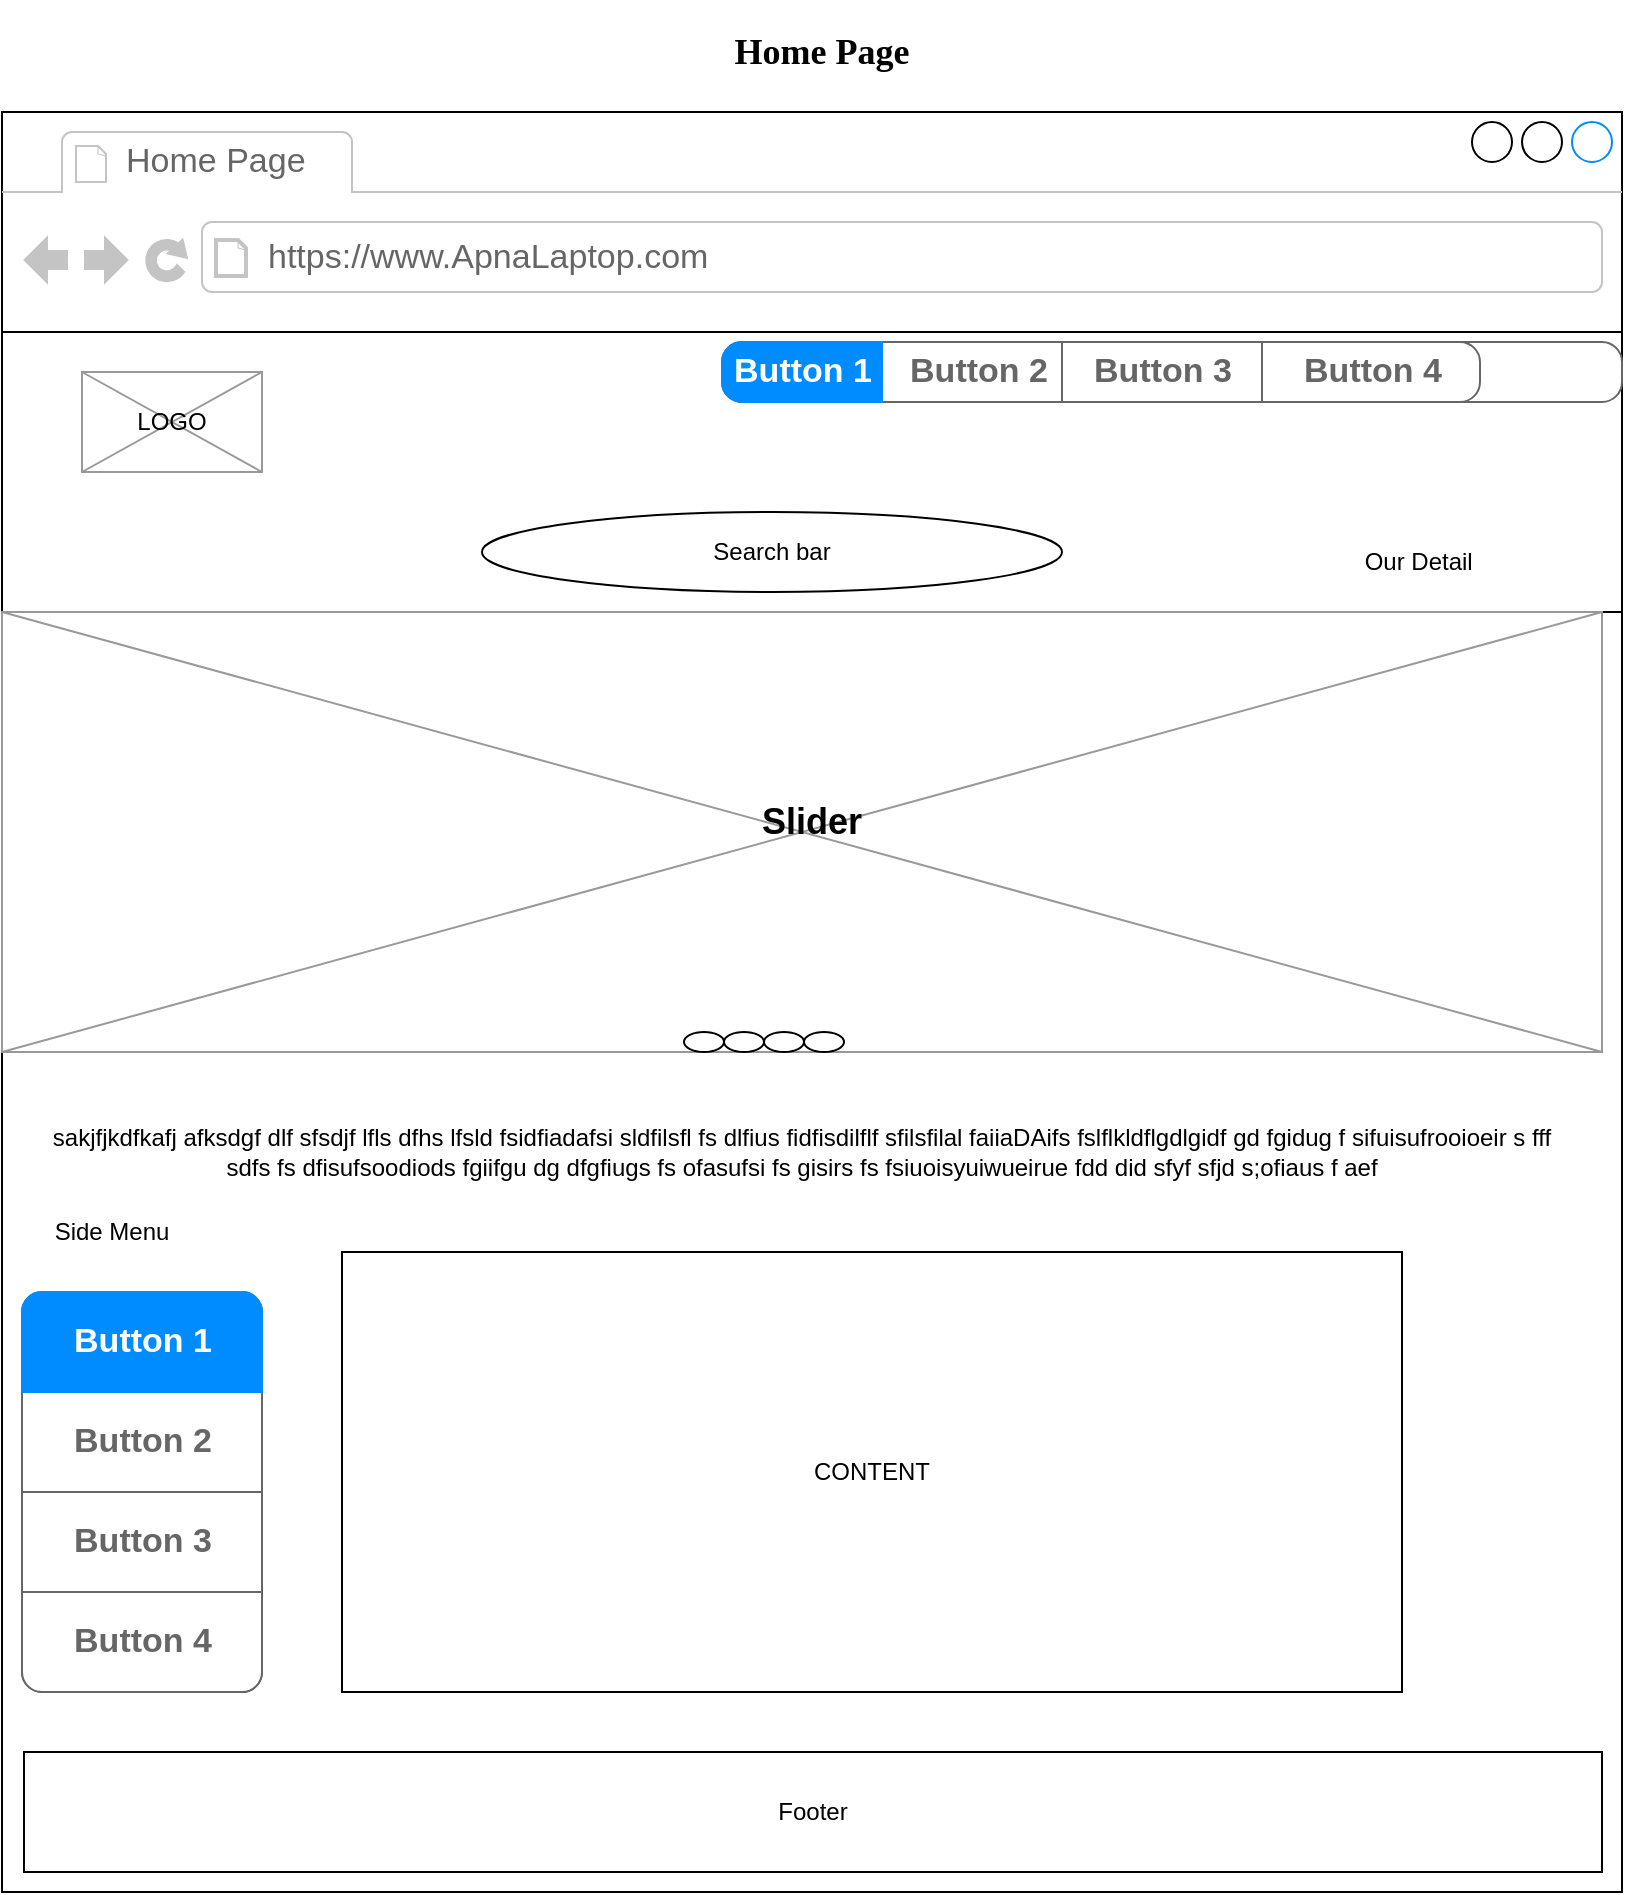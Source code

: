 <mxfile version="14.6.10" type="github">
  <diagram id="Tjrdr0jhj3cXSKKuBWBD" name="Page-1">
    <mxGraphModel dx="1102" dy="1751" grid="1" gridSize="10" guides="1" tooltips="1" connect="1" arrows="1" fold="1" page="1" pageScale="1" pageWidth="827" pageHeight="1169" math="0" shadow="0">
      <root>
        <mxCell id="0" />
        <mxCell id="1" parent="0" />
        <mxCell id="cs-V9gLxxgiUWUco0RRR-1" value="" style="strokeWidth=1;shadow=0;dashed=0;align=center;html=1;shape=mxgraph.mockup.containers.browserWindow;rSize=0;strokeColor2=#008cff;strokeColor3=#c4c4c4;mainText=,;recursiveResize=0;" parent="1" vertex="1">
          <mxGeometry y="-470" width="810" height="890" as="geometry" />
        </mxCell>
        <mxCell id="cs-V9gLxxgiUWUco0RRR-2" value="Home Page" style="strokeWidth=1;shadow=0;dashed=0;align=center;html=1;shape=mxgraph.mockup.containers.anchor;fontSize=17;fontColor=#666666;align=left;" parent="cs-V9gLxxgiUWUco0RRR-1" vertex="1">
          <mxGeometry x="60" y="12" width="110" height="26" as="geometry" />
        </mxCell>
        <mxCell id="cs-V9gLxxgiUWUco0RRR-3" value="https://www.ApnaLaptop.com" style="strokeWidth=1;shadow=0;dashed=0;align=center;html=1;shape=mxgraph.mockup.containers.anchor;rSize=0;fontSize=17;fontColor=#666666;align=left;" parent="cs-V9gLxxgiUWUco0RRR-1" vertex="1">
          <mxGeometry x="131" y="60" width="250" height="26" as="geometry" />
        </mxCell>
        <mxCell id="cs-V9gLxxgiUWUco0RRR-5" value="" style="verticalLabelPosition=bottom;verticalAlign=top;html=1;shape=mxgraph.basic.rect;fillColor2=none;strokeWidth=1;size=20;indent=5;fontFamily=Times New Roman;fontSize=18;" parent="cs-V9gLxxgiUWUco0RRR-1" vertex="1">
          <mxGeometry y="110" width="810" height="140" as="geometry" />
        </mxCell>
        <mxCell id="2hiEiYP1PGatypZEPOpi-6" value="" style="verticalLabelPosition=bottom;shadow=0;dashed=0;align=center;html=1;verticalAlign=top;strokeWidth=1;shape=mxgraph.mockup.graphics.simpleIcon;strokeColor=#999999;" parent="cs-V9gLxxgiUWUco0RRR-1" vertex="1">
          <mxGeometry x="40" y="130" width="90" height="50" as="geometry" />
        </mxCell>
        <mxCell id="2hiEiYP1PGatypZEPOpi-7" value="LOGO" style="text;html=1;strokeColor=none;fillColor=none;align=center;verticalAlign=middle;whiteSpace=wrap;rounded=0;" parent="cs-V9gLxxgiUWUco0RRR-1" vertex="1">
          <mxGeometry x="55" y="145" width="60" height="20" as="geometry" />
        </mxCell>
        <mxCell id="2hiEiYP1PGatypZEPOpi-8" value="" style="verticalLabelPosition=bottom;shadow=0;dashed=0;align=center;html=1;verticalAlign=top;strokeWidth=1;shape=mxgraph.mockup.graphics.simpleIcon;strokeColor=#999999;" parent="cs-V9gLxxgiUWUco0RRR-1" vertex="1">
          <mxGeometry y="250" width="800" height="220" as="geometry" />
        </mxCell>
        <mxCell id="2hiEiYP1PGatypZEPOpi-9" value="&lt;font style=&quot;font-size: 18px&quot;&gt;&lt;b&gt;Slider&lt;/b&gt;&lt;/font&gt;" style="text;html=1;strokeColor=none;fillColor=none;align=center;verticalAlign=middle;whiteSpace=wrap;rounded=0;" parent="cs-V9gLxxgiUWUco0RRR-1" vertex="1">
          <mxGeometry x="355" y="340" width="100" height="30" as="geometry" />
        </mxCell>
        <mxCell id="2hiEiYP1PGatypZEPOpi-13" value="" style="ellipse;whiteSpace=wrap;html=1;" parent="cs-V9gLxxgiUWUco0RRR-1" vertex="1">
          <mxGeometry x="401" y="460" width="20" height="10" as="geometry" />
        </mxCell>
        <mxCell id="2hiEiYP1PGatypZEPOpi-12" value="" style="ellipse;whiteSpace=wrap;html=1;" parent="cs-V9gLxxgiUWUco0RRR-1" vertex="1">
          <mxGeometry x="381" y="460" width="20" height="10" as="geometry" />
        </mxCell>
        <mxCell id="2hiEiYP1PGatypZEPOpi-11" value="" style="ellipse;whiteSpace=wrap;html=1;" parent="cs-V9gLxxgiUWUco0RRR-1" vertex="1">
          <mxGeometry x="361" y="460" width="20" height="10" as="geometry" />
        </mxCell>
        <mxCell id="2hiEiYP1PGatypZEPOpi-10" value="" style="ellipse;whiteSpace=wrap;html=1;" parent="cs-V9gLxxgiUWUco0RRR-1" vertex="1">
          <mxGeometry x="341" y="460" width="20" height="10" as="geometry" />
        </mxCell>
        <mxCell id="2hiEiYP1PGatypZEPOpi-14" style="edgeStyle=orthogonalEdgeStyle;rounded=0;orthogonalLoop=1;jettySize=auto;html=1;exitX=0.5;exitY=1;exitDx=0;exitDy=0;" parent="cs-V9gLxxgiUWUco0RRR-1" source="2hiEiYP1PGatypZEPOpi-10" target="2hiEiYP1PGatypZEPOpi-8" edge="1">
          <mxGeometry relative="1" as="geometry">
            <Array as="points">
              <mxPoint x="410" y="450" />
              <mxPoint x="410" y="450" />
            </Array>
          </mxGeometry>
        </mxCell>
        <mxCell id="2hiEiYP1PGatypZEPOpi-15" value="Search bar" style="ellipse;whiteSpace=wrap;html=1;" parent="cs-V9gLxxgiUWUco0RRR-1" vertex="1">
          <mxGeometry x="240" y="200" width="290" height="40" as="geometry" />
        </mxCell>
        <mxCell id="2hiEiYP1PGatypZEPOpi-16" value="Our Detail&amp;nbsp;" style="text;html=1;strokeColor=none;fillColor=none;align=center;verticalAlign=middle;whiteSpace=wrap;rounded=0;" parent="cs-V9gLxxgiUWUco0RRR-1" vertex="1">
          <mxGeometry x="620" y="210" width="180" height="30" as="geometry" />
        </mxCell>
        <mxCell id="2hiEiYP1PGatypZEPOpi-1" value="" style="strokeWidth=1;shadow=0;dashed=0;align=center;html=1;shape=mxgraph.mockup.rrect;rSize=10;fillColor=#ffffff;strokeColor=#666666;" parent="cs-V9gLxxgiUWUco0RRR-1" vertex="1">
          <mxGeometry x="360" y="115" width="450" height="30" as="geometry" />
        </mxCell>
        <mxCell id="2hiEiYP1PGatypZEPOpi-2" value="Button 2" style="strokeColor=inherit;fillColor=inherit;gradientColor=inherit;strokeWidth=1;shadow=0;dashed=0;align=center;html=1;shape=mxgraph.mockup.rrect;rSize=0;fontSize=17;fontColor=#666666;fontStyle=1;resizeHeight=1;" parent="2hiEiYP1PGatypZEPOpi-1" vertex="1">
          <mxGeometry width="95" height="30" relative="1" as="geometry">
            <mxPoint x="80" as="offset" />
          </mxGeometry>
        </mxCell>
        <mxCell id="2hiEiYP1PGatypZEPOpi-3" value="Button 3" style="strokeColor=inherit;fillColor=inherit;gradientColor=inherit;strokeWidth=1;shadow=0;dashed=0;align=center;html=1;shape=mxgraph.mockup.rrect;rSize=0;fontSize=17;fontColor=#666666;fontStyle=1;resizeHeight=1;" parent="2hiEiYP1PGatypZEPOpi-1" vertex="1">
          <mxGeometry width="100" height="30" relative="1" as="geometry">
            <mxPoint x="170" as="offset" />
          </mxGeometry>
        </mxCell>
        <mxCell id="2hiEiYP1PGatypZEPOpi-4" value="Button 4" style="strokeColor=inherit;fillColor=inherit;gradientColor=inherit;strokeWidth=1;shadow=0;dashed=0;align=center;html=1;shape=mxgraph.mockup.rightButton;rSize=10;fontSize=17;fontColor=#666666;fontStyle=1;resizeHeight=1;" parent="2hiEiYP1PGatypZEPOpi-1" vertex="1">
          <mxGeometry x="1" width="109" height="30" relative="1" as="geometry">
            <mxPoint x="-180" as="offset" />
          </mxGeometry>
        </mxCell>
        <mxCell id="2hiEiYP1PGatypZEPOpi-5" value="Button 1" style="strokeWidth=1;shadow=0;dashed=0;align=center;html=1;shape=mxgraph.mockup.leftButton;rSize=10;fontSize=17;fontColor=#ffffff;fontStyle=1;fillColor=#008cff;strokeColor=#008cff;resizeHeight=1;" parent="2hiEiYP1PGatypZEPOpi-1" vertex="1">
          <mxGeometry width="80" height="30" relative="1" as="geometry" />
        </mxCell>
        <mxCell id="2hiEiYP1PGatypZEPOpi-17" value="sakjfjkdfkafj afksdgf dlf sfsdjf lfls dfhs lfsld fsidfiadafsi sldfilsfl fs dlfius fidfisdilflf sfilsfilal faiiaDAifs fslflkldflgdlgidf gd fgidug f sifuisufrooioeir s fff sdfs fs dfisufsoodiods fgiifgu dg dfgfiugs fs ofasufsi fs gisirs fs fsiuoisyuiwueirue fdd did sfyf sfjd s;ofiaus f aef" style="text;html=1;strokeColor=none;fillColor=none;align=center;verticalAlign=middle;whiteSpace=wrap;rounded=0;" parent="cs-V9gLxxgiUWUco0RRR-1" vertex="1">
          <mxGeometry x="15" y="490" width="770" height="60" as="geometry" />
        </mxCell>
        <mxCell id="2hiEiYP1PGatypZEPOpi-18" value="CONTENT" style="rounded=0;whiteSpace=wrap;html=1;" parent="cs-V9gLxxgiUWUco0RRR-1" vertex="1">
          <mxGeometry x="170" y="570" width="530" height="220" as="geometry" />
        </mxCell>
        <mxCell id="2hiEiYP1PGatypZEPOpi-19" value="" style="strokeWidth=1;shadow=0;dashed=0;align=center;html=1;shape=mxgraph.mockup.rrect;rSize=10;strokeColor=#666666;" parent="cs-V9gLxxgiUWUco0RRR-1" vertex="1">
          <mxGeometry x="10" y="590" width="120" height="200" as="geometry" />
        </mxCell>
        <mxCell id="2hiEiYP1PGatypZEPOpi-20" value="Button 2" style="strokeColor=inherit;fillColor=inherit;gradientColor=inherit;strokeWidth=1;shadow=0;dashed=0;align=center;html=1;shape=mxgraph.mockup.rrect;rSize=0;fontSize=17;fontColor=#666666;fontStyle=1;resizeWidth=1;" parent="2hiEiYP1PGatypZEPOpi-19" vertex="1">
          <mxGeometry width="120" height="50" relative="1" as="geometry">
            <mxPoint y="50" as="offset" />
          </mxGeometry>
        </mxCell>
        <mxCell id="2hiEiYP1PGatypZEPOpi-21" value="Button 3" style="strokeColor=inherit;fillColor=inherit;gradientColor=inherit;strokeWidth=1;shadow=0;dashed=0;align=center;html=1;shape=mxgraph.mockup.rrect;rSize=0;fontSize=17;fontColor=#666666;fontStyle=1;resizeWidth=1;" parent="2hiEiYP1PGatypZEPOpi-19" vertex="1">
          <mxGeometry width="120" height="50" relative="1" as="geometry">
            <mxPoint y="100" as="offset" />
          </mxGeometry>
        </mxCell>
        <mxCell id="2hiEiYP1PGatypZEPOpi-22" value="Button 4" style="strokeColor=inherit;fillColor=inherit;gradientColor=inherit;strokeWidth=1;shadow=0;dashed=0;align=center;html=1;shape=mxgraph.mockup.bottomButton;rSize=10;fontSize=17;fontColor=#666666;fontStyle=1;resizeWidth=1;" parent="2hiEiYP1PGatypZEPOpi-19" vertex="1">
          <mxGeometry y="1" width="120" height="50" relative="1" as="geometry">
            <mxPoint y="-50" as="offset" />
          </mxGeometry>
        </mxCell>
        <mxCell id="2hiEiYP1PGatypZEPOpi-23" value="Button 1" style="strokeWidth=1;shadow=0;dashed=0;align=center;html=1;shape=mxgraph.mockup.topButton;rSize=10;fontSize=17;fontColor=#ffffff;fontStyle=1;fillColor=#008cff;strokeColor=#008cff;resizeWidth=1;" parent="2hiEiYP1PGatypZEPOpi-19" vertex="1">
          <mxGeometry width="120" height="50" relative="1" as="geometry" />
        </mxCell>
        <mxCell id="2hiEiYP1PGatypZEPOpi-24" value="Side Menu" style="text;html=1;strokeColor=none;fillColor=none;align=center;verticalAlign=middle;whiteSpace=wrap;rounded=0;" parent="cs-V9gLxxgiUWUco0RRR-1" vertex="1">
          <mxGeometry x="15" y="550" width="80" height="20" as="geometry" />
        </mxCell>
        <mxCell id="2hiEiYP1PGatypZEPOpi-25" value="Footer" style="rounded=0;whiteSpace=wrap;html=1;" parent="cs-V9gLxxgiUWUco0RRR-1" vertex="1">
          <mxGeometry x="11" y="820" width="789" height="60" as="geometry" />
        </mxCell>
        <mxCell id="cs-V9gLxxgiUWUco0RRR-4" value="&lt;h2 style=&quot;font-size: 18px;&quot;&gt;Home Page&lt;/h2&gt;" style="text;html=1;align=center;verticalAlign=middle;whiteSpace=wrap;rounded=0;fontFamily=Times New Roman;fontStyle=0;fontSize=18;" parent="1" vertex="1">
          <mxGeometry x="30" y="-510" width="760" height="20" as="geometry" />
        </mxCell>
      </root>
    </mxGraphModel>
  </diagram>
</mxfile>
